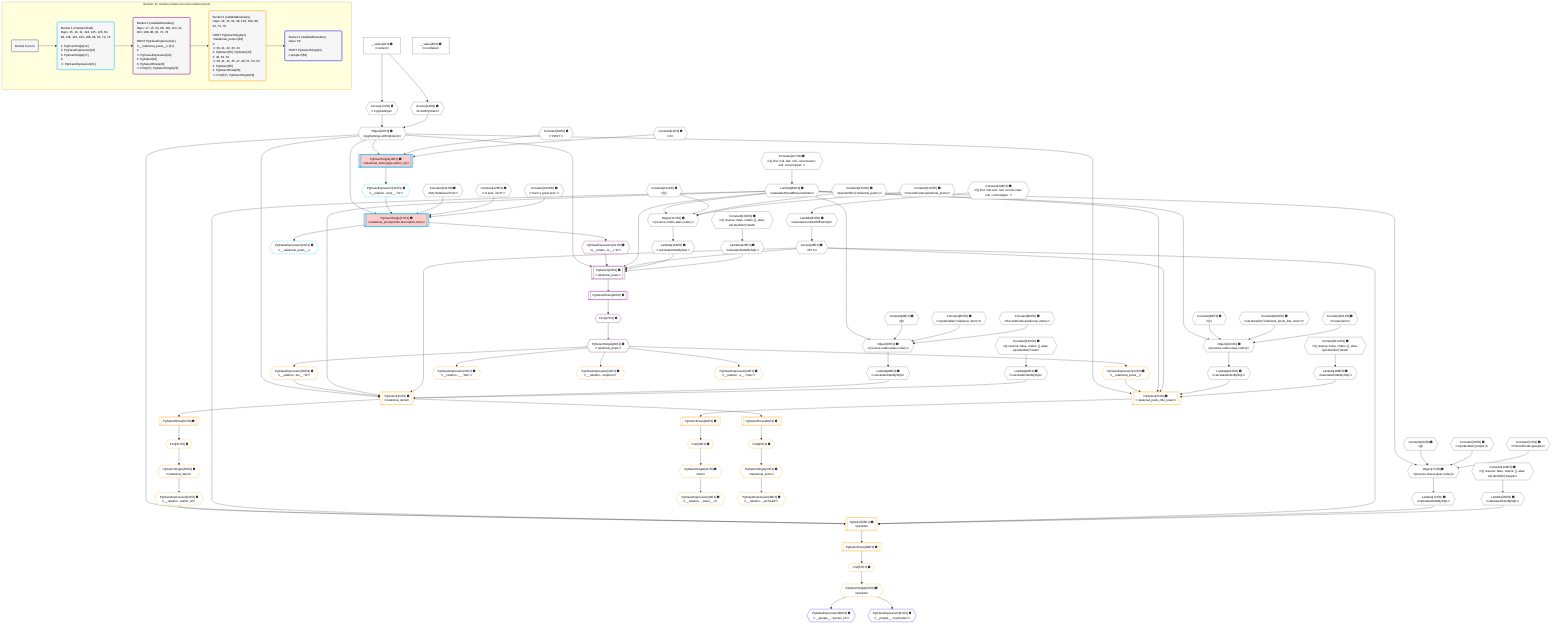 %%{init: {'themeVariables': { 'fontSize': '12px'}}}%%
graph TD
    classDef path fill:#eee,stroke:#000,color:#000
    classDef plan fill:#fff,stroke-width:1px,color:#000
    classDef itemplan fill:#fff,stroke-width:2px,color:#000
    classDef unbatchedplan fill:#dff,stroke-width:1px,color:#000
    classDef sideeffectplan fill:#fcc,stroke-width:2px,color:#000
    classDef bucket fill:#f6f6f6,color:#000,stroke-width:2px,text-align:left


    %% plan dependencies
    Object72{{"Object[72∈0] ➊<br />ᐸ{reverse,orders,alias,codec}ᐳ"}}:::plan
    Lambda64{{"Lambda[64∈0] ➊<br />ᐸcalculateShouldReverseOrderᐳ"}}:::plan
    Constant69{{"Constant[69∈0] ➊<br />ᐸ[]ᐳ"}}:::plan
    Constant70{{"Constant[70∈0] ➊<br />ᐸsql.identifier(”people”)ᐳ"}}:::plan
    Constant71{{"Constant[71∈0] ➊<br />ᐸRecordCodec(people)ᐳ"}}:::plan
    Lambda64 & Constant69 & Constant70 & Constant71 --> Object72
    Object87{{"Object[87∈0] ➊<br />ᐸ{reverse,orders,alias,codec}ᐳ"}}:::plan
    Constant84{{"Constant[84∈0] ➊<br />ᐸ[]ᐳ"}}:::plan
    Constant85{{"Constant[85∈0] ➊<br />ᐸsql.identifier(”relational_items”)ᐳ"}}:::plan
    Constant86{{"Constant[86∈0] ➊<br />ᐸRecordCodec(relational_items)ᐳ"}}:::plan
    Lambda64 & Constant84 & Constant85 & Constant86 --> Object87
    Object102{{"Object[102∈0] ➊<br />ᐸ{reverse,orders,alias,codec}ᐳ"}}:::plan
    Constant99{{"Constant[99∈0] ➊<br />ᐸ[]ᐳ"}}:::plan
    Constant100{{"Constant[100∈0] ➊<br />ᐸsql.identifier(”relational_posts_title_lower”)ᐳ"}}:::plan
    Constant101{{"Constant[101∈0] ➊<br />ᐸCodec(text)ᐳ"}}:::plan
    Lambda64 & Constant99 & Constant100 & Constant101 --> Object102
    Object117{{"Object[117∈0] ➊<br />ᐸ{reverse,orders,alias,codec}ᐳ"}}:::plan
    Constant114{{"Constant[114∈0] ➊<br />ᐸ[]ᐳ"}}:::plan
    Constant115{{"Constant[115∈0] ➊<br />ᐸsql.identifier(”relational_posts”)ᐳ"}}:::plan
    Constant116{{"Constant[116∈0] ➊<br />ᐸRecordCodec(relational_posts)ᐳ"}}:::plan
    Lambda64 & Constant114 & Constant115 & Constant116 --> Object117
    Object15{{"Object[15∈0] ➊<br />ᐸ{pgSettings,withPgClient}ᐳ"}}:::plan
    Access13{{"Access[13∈0] ➊<br />ᐸ2.pgSettingsᐳ"}}:::plan
    Access14{{"Access[14∈0] ➊<br />ᐸ2.withPgClientᐳ"}}:::plan
    Access13 & Access14 --> Object15
    __Value2["__Value[2∈0] ➊<br />ᐸcontextᐳ"]:::plan
    __Value2 --> Access13
    __Value2 --> Access14
    Constant127{{"Constant[127∈0] ➊<br />ᐸ§{ first: null, last: null, cursorLower: null, cursorUpper: ᐳ"}}:::plan
    Constant127 --> Lambda64
    Lambda67{{"Lambda[67∈0] ➊<br />ᐸcalculateLimitAndOffsetSQLᐳ"}}:::plan
    Constant128{{"Constant[128∈0] ➊<br />ᐸ§{ first: null, last: null, cursorLower: null, cursorUpper: ᐳ"}}:::plan
    Constant128 --> Lambda67
    Access68{{"Access[68∈0] ➊<br />ᐸ67.0ᐳ"}}:::plan
    Lambda67 --> Access68
    Lambda73{{"Lambda[73∈0] ➊<br />ᐸcalculateOrderBySQLᐳ"}}:::plan
    Object72 --> Lambda73
    Lambda78{{"Lambda[78∈0] ➊<br />ᐸcalculateOrderBySQLᐳ"}}:::plan
    Constant129{{"Constant[129∈0] ➊<br />ᐸ§{ reverse: false, orders: [], alias: sql.identifier(”peopleᐳ"}}:::plan
    Constant129 --> Lambda78
    Lambda88{{"Lambda[88∈0] ➊<br />ᐸcalculateOrderBySQLᐳ"}}:::plan
    Object87 --> Lambda88
    Lambda93{{"Lambda[93∈0] ➊<br />ᐸcalculateOrderBySQLᐳ"}}:::plan
    Constant130{{"Constant[130∈0] ➊<br />ᐸ§{ reverse: false, orders: [], alias: sql.identifier(”relatiᐳ"}}:::plan
    Constant130 --> Lambda93
    Lambda103{{"Lambda[103∈0] ➊<br />ᐸcalculateOrderBySQLᐳ"}}:::plan
    Object102 --> Lambda103
    Lambda108{{"Lambda[108∈0] ➊<br />ᐸcalculateOrderBySQLᐳ"}}:::plan
    Constant131{{"Constant[131∈0] ➊<br />ᐸ§{ reverse: false, orders: [], alias: sql.identifier(”relatiᐳ"}}:::plan
    Constant131 --> Lambda108
    Lambda118{{"Lambda[118∈0] ➊<br />ᐸcalculateOrderBySQLᐳ"}}:::plan
    Object117 --> Lambda118
    Lambda123{{"Lambda[123∈0] ➊<br />ᐸcalculateOrderBySQLᐳ"}}:::plan
    Constant132{{"Constant[132∈0] ➊<br />ᐸ§{ reverse: false, orders: [], alias: sql.identifier(”relatiᐳ"}}:::plan
    Constant132 --> Lambda123
    __Value4["__Value[4∈0] ➊<br />ᐸrootValueᐳ"]:::plan
    Constant10{{"Constant[10∈0] ➊<br />ᐸ'POST'ᐳ"}}:::plan
    Constant11{{"Constant[11∈0] ➊<br />ᐸ2ᐳ"}}:::plan
    Constant124{{"Constant[124∈0] ➊<br />ᐸ'My Relational Post'ᐳ"}}:::plan
    Constant125{{"Constant[125∈0] ➊<br />ᐸ'A post, innit?'ᐳ"}}:::plan
    Constant126{{"Constant[126∈0] ➊<br />ᐸ'Such a great post.'ᐳ"}}:::plan
    PgInsertSingle17[["PgInsertSingle[17∈1] ➊<br />ᐸrelational_posts(id,title,description,note)ᐳ"]]:::sideeffectplan
    PgClassExpression16{{"PgClassExpression[16∈1] ➊<br />ᐸ__relation...ems__.”id”ᐳ"}}:::plan
    Object15 & PgClassExpression16 & Constant124 & Constant125 & Constant126 --> PgInsertSingle17
    PgInsertSingle12[["PgInsertSingle[12∈1] ➊<br />ᐸrelational_items(type,author_id)ᐳ"]]:::sideeffectplan
    Object15 & Constant10 & Constant11 --> PgInsertSingle12
    PgInsertSingle12 --> PgClassExpression16
    PgClassExpression21{{"PgClassExpression[21∈1] ➊<br />ᐸ__relational_posts__ᐳ"}}:::plan
    PgInsertSingle17 --> PgClassExpression21
    PgSelect23[["PgSelect[23∈2] ➊<br />ᐸrelational_postsᐳ"]]:::plan
    PgClassExpression22{{"PgClassExpression[22∈2] ➊<br />ᐸ(__relatio...ts__).”id”ᐳ"}}:::plan
    Object15 & PgClassExpression22 & Lambda64 & Access68 & Lambda118 & Lambda123 --> PgSelect23
    PgInsertSingle17 --> PgClassExpression22
    First27{{"First[27∈2] ➊"}}:::plan
    PgSelectRows28[["PgSelectRows[28∈2] ➊"]]:::plan
    PgSelectRows28 --> First27
    PgSelect23 --> PgSelectRows28
    PgSelectSingle29{{"PgSelectSingle[29∈2] ➊<br />ᐸrelational_postsᐳ"}}:::plan
    First27 --> PgSelectSingle29
    PgSelect35[["PgSelect[35∈3] ➊<br />ᐸrelational_posts_title_lowerᐳ"]]:::plan
    PgClassExpression34{{"PgClassExpression[34∈3] ➊<br />ᐸ__relational_posts__ᐳ"}}:::plan
    Object15 & PgClassExpression34 & Lambda64 & Access68 & Lambda103 & Lambda108 --> PgSelect35
    PgSelect43[["PgSelect[43∈3] ➊<br />ᐸrelational_itemsᐳ"]]:::plan
    PgClassExpression30{{"PgClassExpression[30∈3] ➊<br />ᐸ__relation...sts__.”id”ᐳ"}}:::plan
    Object15 & PgClassExpression30 & Lambda64 & Access68 & Lambda88 & Lambda93 --> PgSelect43
    PgSelect55[["PgSelect[55∈3] ➊<br />ᐸpeopleᐳ"]]:::plan
    PgClassExpression54{{"PgClassExpression[54∈3] ➊<br />ᐸ__relation...author_id”ᐳ"}}:::plan
    Object15 & PgClassExpression54 & Lambda64 & Access68 & Lambda73 & Lambda78 --> PgSelect55
    PgSelectSingle29 --> PgClassExpression30
    PgClassExpression31{{"PgClassExpression[31∈3] ➊<br />ᐸ__relation...__.”title”ᐳ"}}:::plan
    PgSelectSingle29 --> PgClassExpression31
    PgClassExpression32{{"PgClassExpression[32∈3] ➊<br />ᐸ__relation...scription”ᐳ"}}:::plan
    PgSelectSingle29 --> PgClassExpression32
    PgClassExpression33{{"PgClassExpression[33∈3] ➊<br />ᐸ__relation...s__.”note”ᐳ"}}:::plan
    PgSelectSingle29 --> PgClassExpression33
    PgSelectSingle29 --> PgClassExpression34
    First39{{"First[39∈3] ➊"}}:::plan
    PgSelectRows40[["PgSelectRows[40∈3] ➊"]]:::plan
    PgSelectRows40 --> First39
    PgSelect35 --> PgSelectRows40
    PgSelectSingle41{{"PgSelectSingle[41∈3] ➊<br />ᐸtextᐳ"}}:::plan
    First39 --> PgSelectSingle41
    PgClassExpression42{{"PgClassExpression[42∈3] ➊<br />ᐸ__relation..._lower__.vᐳ"}}:::plan
    PgSelectSingle41 --> PgClassExpression42
    First45{{"First[45∈3] ➊"}}:::plan
    PgSelectRows46[["PgSelectRows[46∈3] ➊"]]:::plan
    PgSelectRows46 --> First45
    PgSelect43 --> PgSelectRows46
    PgSelectSingle47{{"PgSelectSingle[47∈3] ➊<br />ᐸrelational_itemsᐳ"}}:::plan
    First45 --> PgSelectSingle47
    PgClassExpression48{{"PgClassExpression[48∈3] ➊<br />ᐸ__relation..._archived”ᐳ"}}:::plan
    PgSelectSingle47 --> PgClassExpression48
    First51{{"First[51∈3] ➊"}}:::plan
    PgSelectRows52[["PgSelectRows[52∈3] ➊"]]:::plan
    PgSelectRows52 --> First51
    PgSelect43 --> PgSelectRows52
    PgSelectSingle53{{"PgSelectSingle[53∈3] ➊<br />ᐸrelational_itemsᐳ"}}:::plan
    First51 --> PgSelectSingle53
    PgSelectSingle53 --> PgClassExpression54
    First57{{"First[57∈3] ➊"}}:::plan
    PgSelectRows58[["PgSelectRows[58∈3] ➊"]]:::plan
    PgSelectRows58 --> First57
    PgSelect55 --> PgSelectRows58
    PgSelectSingle59{{"PgSelectSingle[59∈3] ➊<br />ᐸpeopleᐳ"}}:::plan
    First57 --> PgSelectSingle59
    PgClassExpression60{{"PgClassExpression[60∈4] ➊<br />ᐸ__people__.”person_id”ᐳ"}}:::plan
    PgSelectSingle59 --> PgClassExpression60
    PgClassExpression61{{"PgClassExpression[61∈4] ➊<br />ᐸ__people__.”username”ᐳ"}}:::plan
    PgSelectSingle59 --> PgClassExpression61

    %% define steps

    subgraph "Buckets for mutations/basics/create-relational-post"
    Bucket0("Bucket 0 (root)"):::bucket
    classDef bucket0 stroke:#696969
    class Bucket0,__Value2,__Value4,Constant10,Constant11,Access13,Access14,Object15,Lambda64,Lambda67,Access68,Constant69,Constant70,Constant71,Object72,Lambda73,Lambda78,Constant84,Constant85,Constant86,Object87,Lambda88,Lambda93,Constant99,Constant100,Constant101,Object102,Lambda103,Lambda108,Constant114,Constant115,Constant116,Object117,Lambda118,Lambda123,Constant124,Constant125,Constant126,Constant127,Constant128,Constant129,Constant130,Constant131,Constant132 bucket0
    Bucket1("Bucket 1 (mutationField)<br />Deps: 15, 10, 11, 124, 125, 126, 64, 68, 118, 123, 103, 108, 88, 93, 73, 78<br /><br />1: PgInsertSingle[12]<br />2: PgClassExpression[16]<br />3: PgInsertSingle[17]<br />4: <br />ᐳ: PgClassExpression[21]"):::bucket
    classDef bucket1 stroke:#00bfff
    class Bucket1,PgInsertSingle12,PgClassExpression16,PgInsertSingle17,PgClassExpression21 bucket1
    Bucket2("Bucket 2 (nullableBoundary)<br />Deps: 17, 15, 64, 68, 118, 123, 21, 103, 108, 88, 93, 73, 78<br /><br />ROOT PgClassExpression{1}ᐸ__relational_posts__ᐳ[21]<br />1: <br />ᐳ: PgClassExpression[22]<br />2: PgSelect[23]<br />3: PgSelectRows[28]<br />ᐳ: First[27], PgSelectSingle[29]"):::bucket
    classDef bucket2 stroke:#7f007f
    class Bucket2,PgClassExpression22,PgSelect23,First27,PgSelectRows28,PgSelectSingle29 bucket2
    Bucket3("Bucket 3 (nullableBoundary)<br />Deps: 29, 15, 64, 68, 103, 108, 88, 93, 73, 78<br /><br />ROOT PgSelectSingle{2}ᐸrelational_postsᐳ[29]<br />1: <br />ᐳ: 30, 31, 32, 33, 34<br />2: PgSelect[35], PgSelect[43]<br />3: 40, 46, 52<br />ᐳ: 39, 41, 42, 45, 47, 48, 51, 53, 54<br />4: PgSelect[55]<br />5: PgSelectRows[58]<br />ᐳ: First[57], PgSelectSingle[59]"):::bucket
    classDef bucket3 stroke:#ffa500
    class Bucket3,PgClassExpression30,PgClassExpression31,PgClassExpression32,PgClassExpression33,PgClassExpression34,PgSelect35,First39,PgSelectRows40,PgSelectSingle41,PgClassExpression42,PgSelect43,First45,PgSelectRows46,PgSelectSingle47,PgClassExpression48,First51,PgSelectRows52,PgSelectSingle53,PgClassExpression54,PgSelect55,First57,PgSelectRows58,PgSelectSingle59 bucket3
    Bucket4("Bucket 4 (nullableBoundary)<br />Deps: 59<br /><br />ROOT PgSelectSingle{3}ᐸpeopleᐳ[59]"):::bucket
    classDef bucket4 stroke:#0000ff
    class Bucket4,PgClassExpression60,PgClassExpression61 bucket4
    Bucket0 --> Bucket1
    Bucket1 --> Bucket2
    Bucket2 --> Bucket3
    Bucket3 --> Bucket4
    end